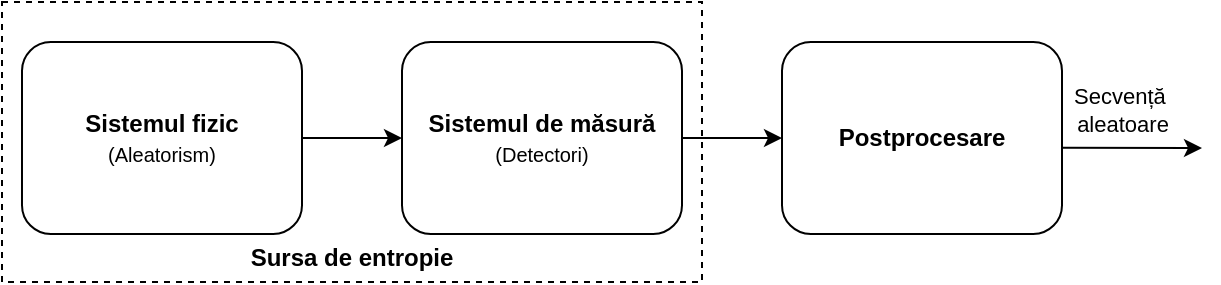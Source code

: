 <mxfile version="24.6.4" type="github">
  <diagram name="Pagină-1" id="u8U7fVkWybYJURzRqTte">
    <mxGraphModel dx="875" dy="442" grid="1" gridSize="10" guides="1" tooltips="1" connect="1" arrows="1" fold="1" page="1" pageScale="1" pageWidth="827" pageHeight="1169" math="0" shadow="0">
      <root>
        <mxCell id="0" />
        <mxCell id="1" parent="0" />
        <mxCell id="vdAbUrA489ov2-rhqFfo-5" value="&lt;div&gt;&lt;b&gt;&lt;br&gt;&lt;/b&gt;&lt;/div&gt;&lt;div&gt;&lt;b&gt;&lt;br&gt;&lt;/b&gt;&lt;/div&gt;&lt;div&gt;&lt;b&gt;&lt;br&gt;&lt;/b&gt;&lt;/div&gt;&lt;div&gt;&lt;b&gt;&lt;br&gt;&lt;/b&gt;&lt;/div&gt;&lt;div&gt;&lt;b&gt;&lt;br&gt;&lt;/b&gt;&lt;/div&gt;&lt;div&gt;&lt;b&gt;&lt;br&gt;&lt;/b&gt;&lt;/div&gt;&lt;div&gt;&lt;b&gt;&lt;br&gt;&lt;/b&gt;&lt;/div&gt;&lt;div&gt;&lt;b&gt;&lt;br&gt;&lt;/b&gt;&lt;/div&gt;&lt;b&gt;Sursa de entropie&lt;/b&gt;" style="rounded=0;whiteSpace=wrap;html=1;fillColor=none;dashed=1;" vertex="1" parent="1">
          <mxGeometry x="120" y="190" width="350" height="140" as="geometry" />
        </mxCell>
        <mxCell id="vdAbUrA489ov2-rhqFfo-2" value="&lt;b&gt;Sistemul fizic&lt;/b&gt;&lt;div&gt;&lt;font style=&quot;font-size: 10px;&quot;&gt;(Aleatorism)&lt;/font&gt;&lt;/div&gt;" style="rounded=1;whiteSpace=wrap;html=1;" vertex="1" parent="1">
          <mxGeometry x="130" y="210" width="140" height="96" as="geometry" />
        </mxCell>
        <mxCell id="vdAbUrA489ov2-rhqFfo-3" value="&lt;b&gt;Sistemul de măsură&lt;/b&gt;&lt;div&gt;&lt;font style=&quot;font-size: 10px;&quot;&gt;(Detectori)&lt;/font&gt;&lt;/div&gt;" style="rounded=1;whiteSpace=wrap;html=1;" vertex="1" parent="1">
          <mxGeometry x="320" y="210" width="140" height="96" as="geometry" />
        </mxCell>
        <mxCell id="vdAbUrA489ov2-rhqFfo-6" value="" style="endArrow=classic;html=1;rounded=0;exitX=1;exitY=0.5;exitDx=0;exitDy=0;entryX=0;entryY=0.5;entryDx=0;entryDy=0;" edge="1" parent="1" source="vdAbUrA489ov2-rhqFfo-2" target="vdAbUrA489ov2-rhqFfo-3">
          <mxGeometry width="50" height="50" relative="1" as="geometry">
            <mxPoint x="390" y="280" as="sourcePoint" />
            <mxPoint x="440" y="230" as="targetPoint" />
          </mxGeometry>
        </mxCell>
        <mxCell id="vdAbUrA489ov2-rhqFfo-7" value="&lt;b&gt;Postprocesare&lt;/b&gt;" style="rounded=1;whiteSpace=wrap;html=1;" vertex="1" parent="1">
          <mxGeometry x="510" y="210" width="140" height="96" as="geometry" />
        </mxCell>
        <mxCell id="vdAbUrA489ov2-rhqFfo-8" value="" style="endArrow=classic;html=1;rounded=0;exitX=1;exitY=0.5;exitDx=0;exitDy=0;entryX=0;entryY=0.5;entryDx=0;entryDy=0;" edge="1" parent="1" source="vdAbUrA489ov2-rhqFfo-3" target="vdAbUrA489ov2-rhqFfo-7">
          <mxGeometry width="50" height="50" relative="1" as="geometry">
            <mxPoint x="340" y="210" as="sourcePoint" />
            <mxPoint x="390" y="160" as="targetPoint" />
          </mxGeometry>
        </mxCell>
        <mxCell id="vdAbUrA489ov2-rhqFfo-9" value="" style="endArrow=classic;html=1;rounded=0;exitX=0.999;exitY=0.551;exitDx=0;exitDy=0;exitPerimeter=0;" edge="1" parent="1" source="vdAbUrA489ov2-rhqFfo-7">
          <mxGeometry width="50" height="50" relative="1" as="geometry">
            <mxPoint x="450" y="230" as="sourcePoint" />
            <mxPoint x="720" y="263" as="targetPoint" />
          </mxGeometry>
        </mxCell>
        <mxCell id="vdAbUrA489ov2-rhqFfo-10" value="Secvență&amp;nbsp;&lt;div&gt;aleatoare&lt;/div&gt;" style="edgeLabel;html=1;align=center;verticalAlign=middle;resizable=0;points=[];" vertex="1" connectable="0" parent="vdAbUrA489ov2-rhqFfo-9">
          <mxGeometry x="0.052" y="1" relative="1" as="geometry">
            <mxPoint x="-7" y="-18" as="offset" />
          </mxGeometry>
        </mxCell>
      </root>
    </mxGraphModel>
  </diagram>
</mxfile>
